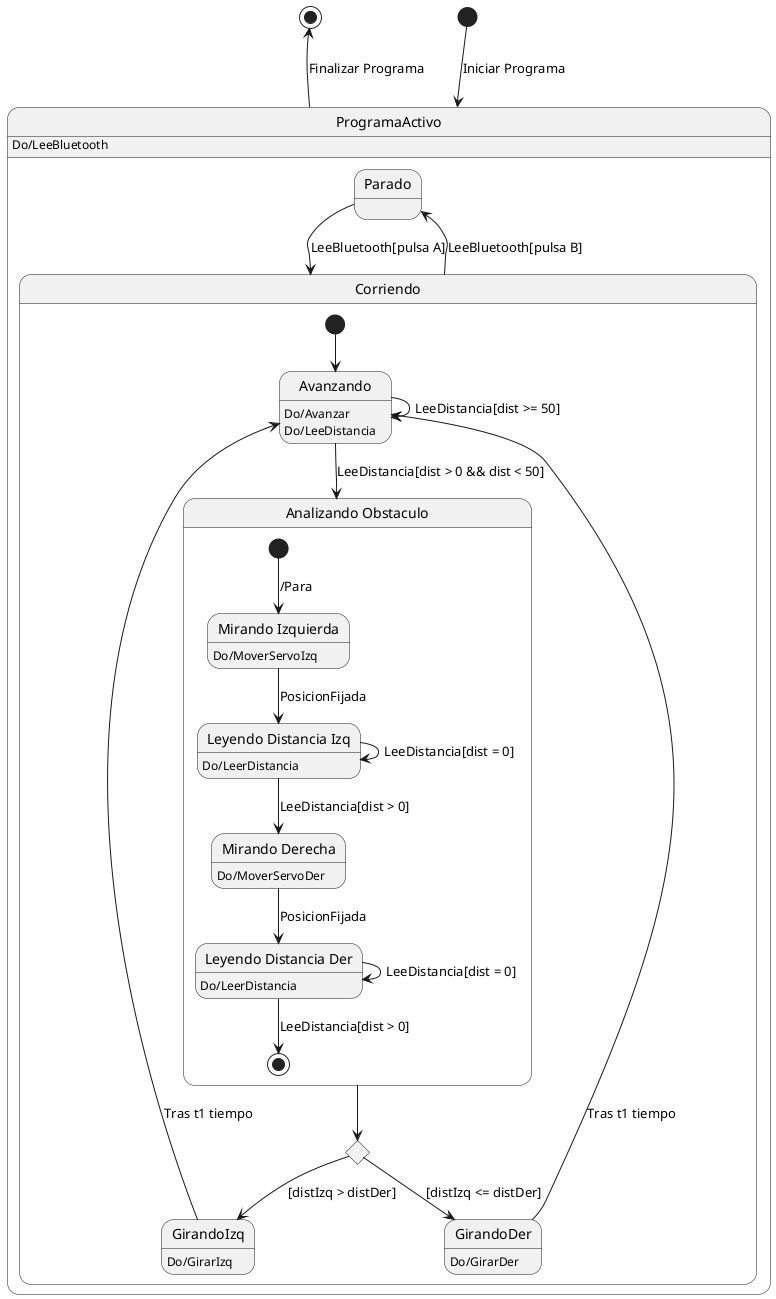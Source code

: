 @startuml
'scale 350 width
[*] --> ProgramaActivo : Iniciar Programa
ProgramaActivo -up-> [*] : Finalizar Programa
state ProgramaActivo{
ProgramaActivo:Do/LeeBluetooth
state Parado
state Corriendo{
    [*] --> Avanzando

    Avanzando:Do/Avanzar
    Avanzando:Do/LeeDistancia

    state Avanzando

    state GirandoIzq
    GirandoIzq:Do/GirarIzq
    state GirandoDer
    GirandoDer:Do/GirarDer

    state "Analizando Obstaculo" as Obstaculo{
      state "Mirando Izquierda" as Izq
      state "Leyendo Distancia Izq" as DistIzq
      state "Mirando Derecha" as Der
      state "Leyendo Distancia Der" as DistDer

      Izq:Do/MoverServoIzq
      Der:Do/MoverServoDer
      DistIzq:Do/LeerDistancia
      DistDer:Do/LeerDistancia

      [*] --> Izq : /Para
      Izq --> DistIzq : PosicionFijada
      DistIzq --> DistIzq : LeeDistancia[dist = 0]
      DistIzq --> Der : LeeDistancia[dist > 0]
      Der --> DistDer : PosicionFijada
      DistDer --> DistDer : LeeDistancia[dist = 0]
      DistDer --> [*] : LeeDistancia[dist > 0]
    }
    state DondeGirar <<choice>>
}
}
Parado --> Corriendo : LeeBluetooth[pulsa A]
Corriendo --> Parado : LeeBluetooth[pulsa B]
Avanzando --> Avanzando : LeeDistancia[dist >= 50]
Avanzando --> Obstaculo : LeeDistancia[dist > 0 && dist < 50]
Obstaculo --> DondeGirar
DondeGirar --> GirandoIzq : [distIzq > distDer]
DondeGirar --> GirandoDer : [distIzq <= distDer]
GirandoIzq --> Avanzando : Tras t1 tiempo
GirandoDer --> Avanzando : Tras t1 tiempo

@enduml
